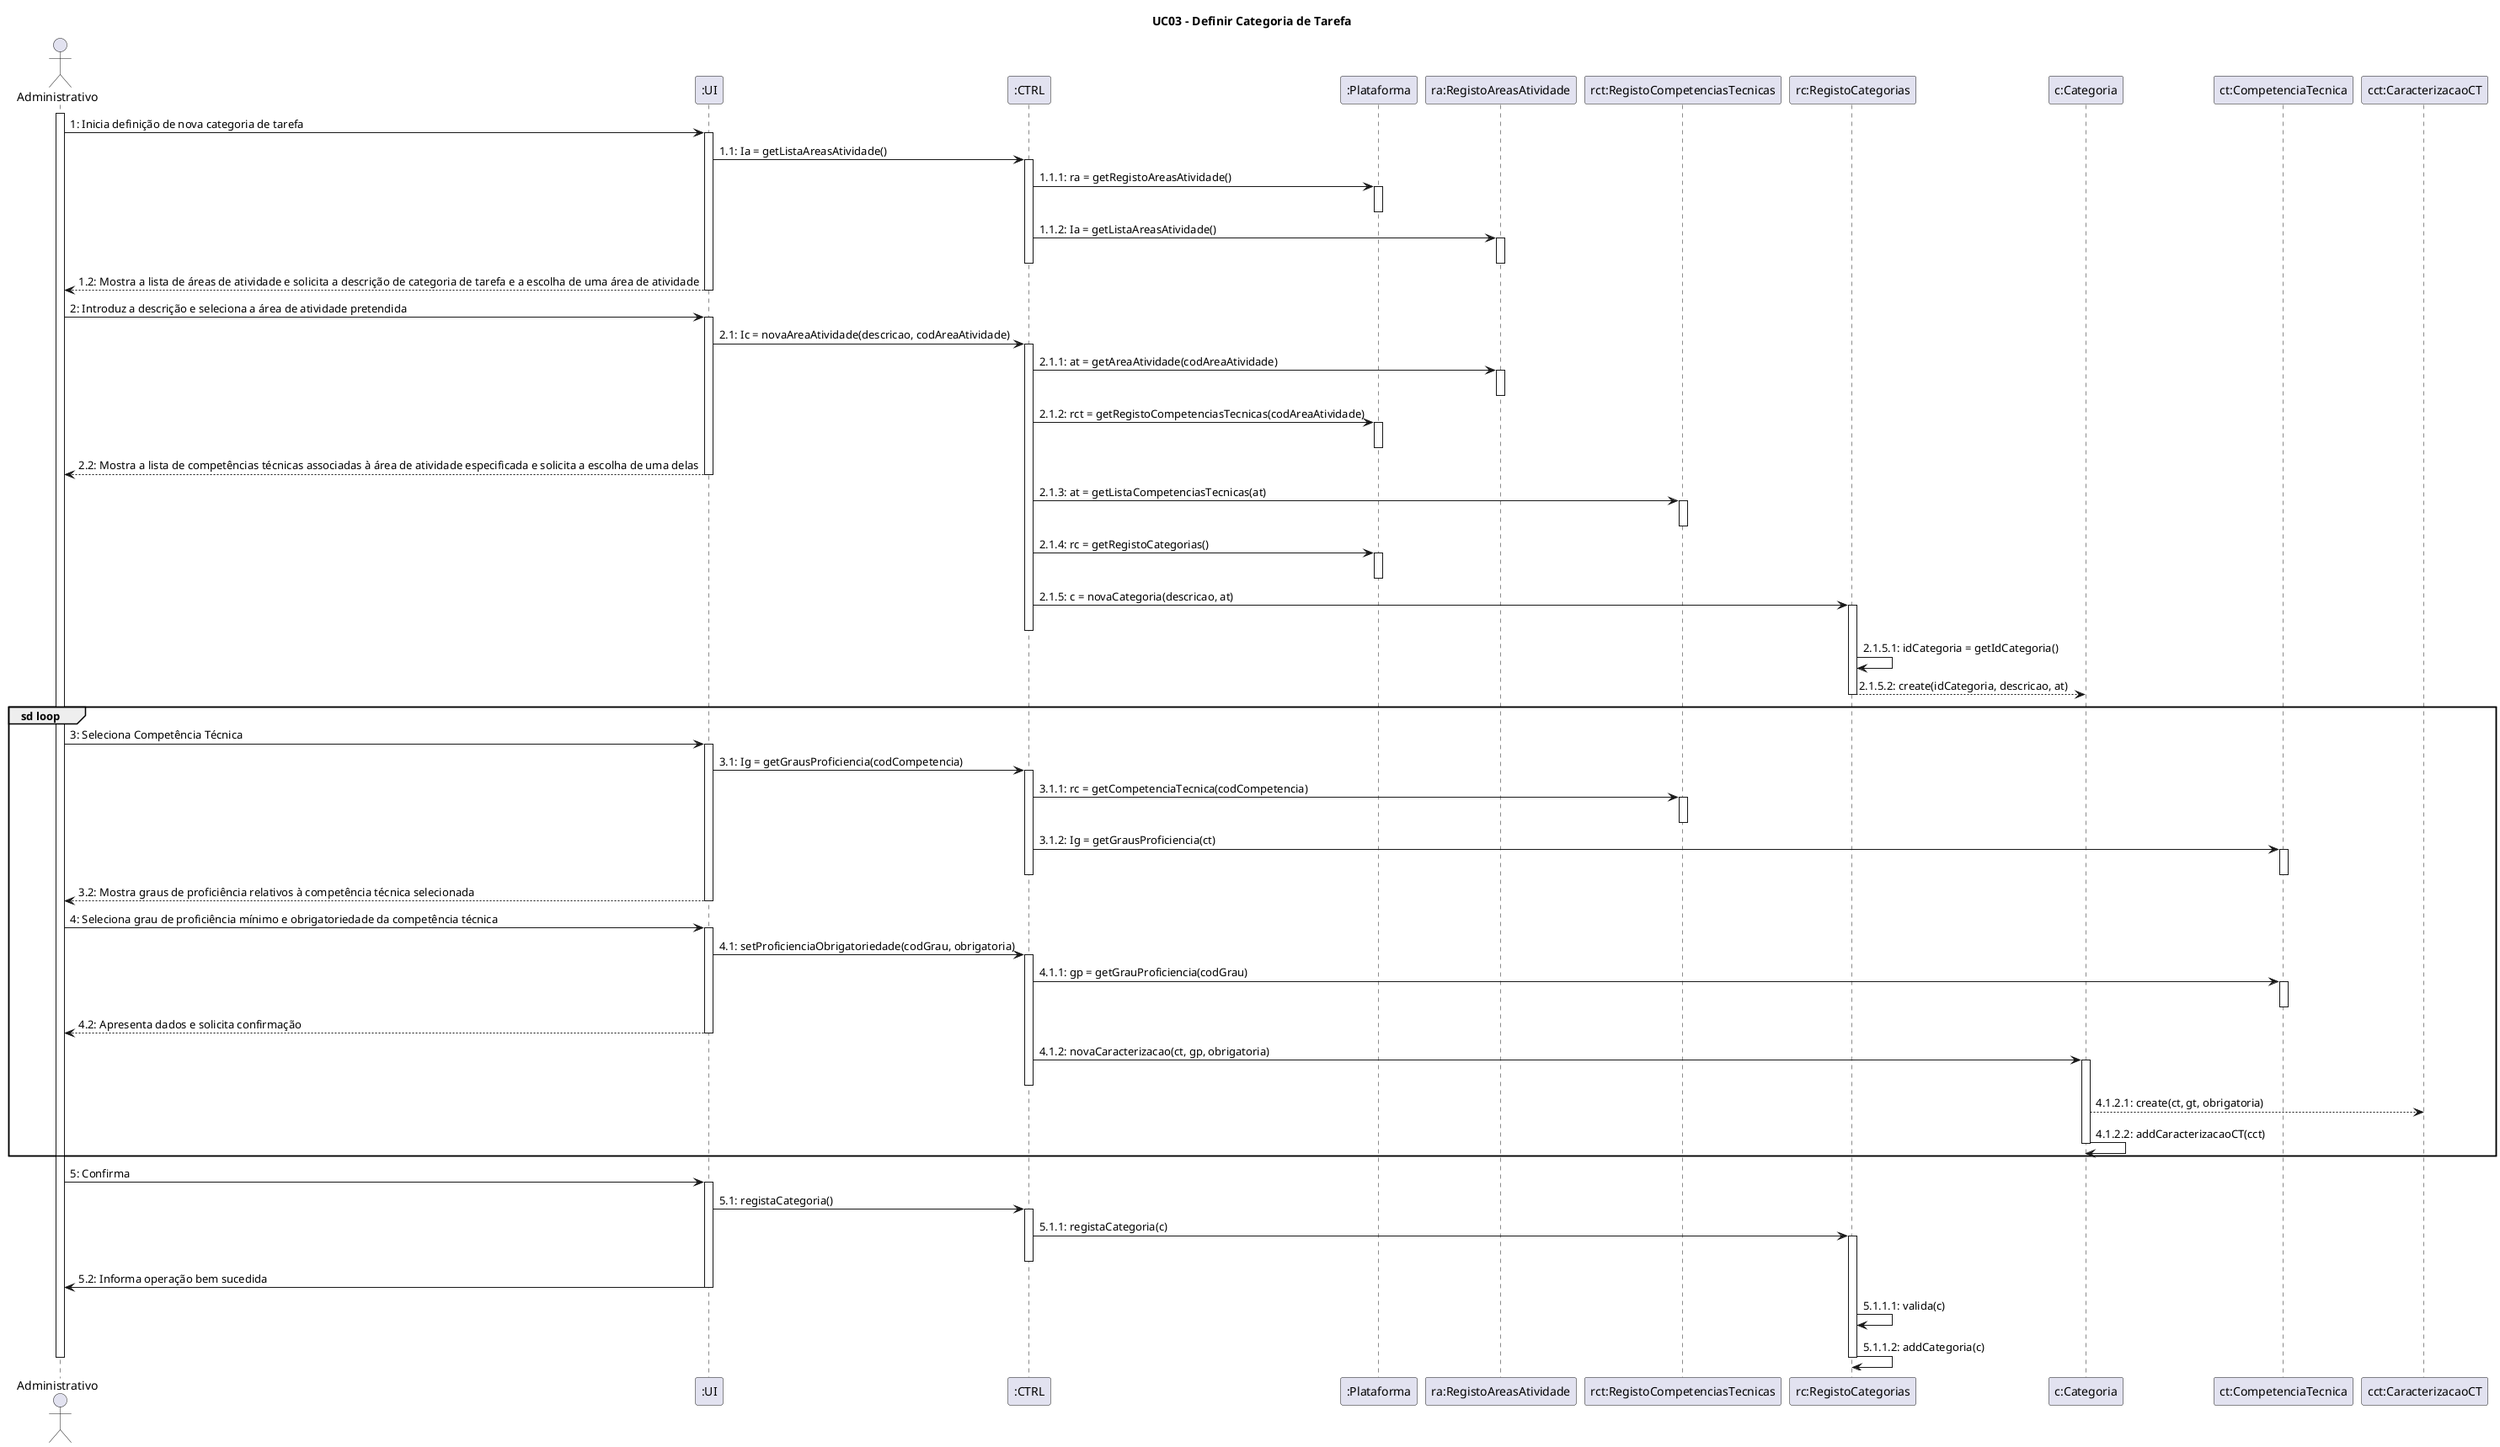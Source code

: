@startuml
title UC03 - Definir Categoria de Tarefa

actor Administrativo
activate Administrativo

Administrativo -> ":UI" : 1: Inicia definição de nova categoria de tarefa
activate ":UI"

":UI" -> ":CTRL" : 1.1: Ia = getListaAreasAtividade()
activate ":CTRL"

":CTRL" -> ":Plataforma" : 1.1.1: ra = getRegistoAreasAtividade()
activate ":Plataforma"
deactivate ":Plataforma"

":CTRL" -> "ra:RegistoAreasAtividade" : 1.1.2: Ia = getListaAreasAtividade()
activate "ra:RegistoAreasAtividade"
deactivate "ra:RegistoAreasAtividade"
deactivate ":CTRL"

":UI" --> Administrativo: 1.2: Mostra a lista de áreas de atividade e solicita a descrição de categoria de tarefa e a escolha de uma área de atividade
deactivate ":UI"

Administrativo -> ":UI" : 2: Introduz a descrição e seleciona a área de atividade pretendida
activate ":UI"

":UI" -> ":CTRL" : 2.1: Ic = novaAreaAtividade(descricao, codAreaAtividade)
activate ":CTRL"

":CTRL" -> "ra:RegistoAreasAtividade" : 2.1.1: at = getAreaAtividade(codAreaAtividade)
activate "ra:RegistoAreasAtividade"
deactivate "ra:RegistoAreasAtividade"

":CTRL" -> ":Plataforma" : 2.1.2: rct = getRegistoCompetenciasTecnicas(codAreaAtividade)
activate ":Plataforma"
deactivate ":Plataforma"

":UI" --> Administrativo: 2.2: Mostra a lista de competências técnicas associadas à área de atividade especificada e solicita a escolha de uma delas
deactivate ":UI"

":CTRL" -> "rct:RegistoCompetenciasTecnicas" : 2.1.3: at = getListaCompetenciasTecnicas(at)
activate "rct:RegistoCompetenciasTecnicas"
deactivate "rct:RegistoCompetenciasTecnicas"

":CTRL" -> ":Plataforma" : 2.1.4: rc = getRegistoCategorias()
activate ":Plataforma"
deactivate ":Plataforma"

":CTRL" -> "rc:RegistoCategorias" : 2.1.5: c = novaCategoria(descricao, at)
activate "rc:RegistoCategorias"
deactivate ":CTRL"

"rc:RegistoCategorias" -> "rc:RegistoCategorias" : 2.1.5.1: idCategoria = getIdCategoria()

"rc:RegistoCategorias" --> "c:Categoria" : 2.1.5.2: create(idCategoria, descricao, at)
deactivate "rc:RegistoCategorias"

group sd loop

Administrativo -> ":UI" : 3: Seleciona Competência Técnica
activate ":UI"

":UI" -> ":CTRL" : 3.1: Ig = getGrausProficiencia(codCompetencia)
activate ":CTRL"

":CTRL" -> "rct:RegistoCompetenciasTecnicas" : 3.1.1: rc = getCompetenciaTecnica(codCompetencia)
activate "rct:RegistoCompetenciasTecnicas"
deactivate "rct:RegistoCompetenciasTecnicas"

":CTRL" -> "ct:CompetenciaTecnica" : 3.1.2: Ig = getGrausProficiencia(ct)
activate "ct:CompetenciaTecnica"
deactivate "ct:CompetenciaTecnica"
deactivate ":CTRL"

":UI" --> Administrativo: 3.2: Mostra graus de proficiência relativos à competência técnica selecionada
deactivate ":UI"

Administrativo -> ":UI" : 4: Seleciona grau de proficiência mínimo e obrigatoriedade da competência técnica
activate ":UI"

":UI" -> ":CTRL" : 4.1: setProficienciaObrigatoriedade(codGrau, obrigatoria)
activate ":CTRL"

":CTRL" -> "ct:CompetenciaTecnica" : 4.1.1: gp = getGrauProficiencia(codGrau)
activate "ct:CompetenciaTecnica"
deactivate "ct:CompetenciaTecnica"

":UI" --> Administrativo: 4.2: Apresenta dados e solicita confirmação
deactivate ":UI"

":CTRL" -> "c:Categoria" : 4.1.2: novaCaracterizacao(ct, gp, obrigatoria)
activate "c:Categoria" 
deactivate ":CTRL"

"c:Categoria" --> "cct:CaracterizacaoCT" : 4.1.2.1: create(ct, gt, obrigatoria)

"c:Categoria" -> "c:Categoria" : 4.1.2.2: addCaracterizacaoCT(cct)

deactivate "c:Categoria" 

end 

Administrativo -> ":UI" : 5: Confirma
activate ":UI"

":UI" -> ":CTRL" : 5.1: registaCategoria()
activate ":CTRL"

":CTRL" -> "rc:RegistoCategorias" : 5.1.1: registaCategoria(c)
activate "rc:RegistoCategorias"
deactivate ":CTRL"

":UI" -> Administrativo: 5.2: Informa operação bem sucedida
deactivate ":UI"

"rc:RegistoCategorias"-> "rc:RegistoCategorias" : 5.1.1.1: valida(c)
"rc:RegistoCategorias"-> "rc:RegistoCategorias" : 5.1.1.2: addCategoria(c)
deactivate "rc:RegistoCategorias"

deactivate Administrativo
@enduml